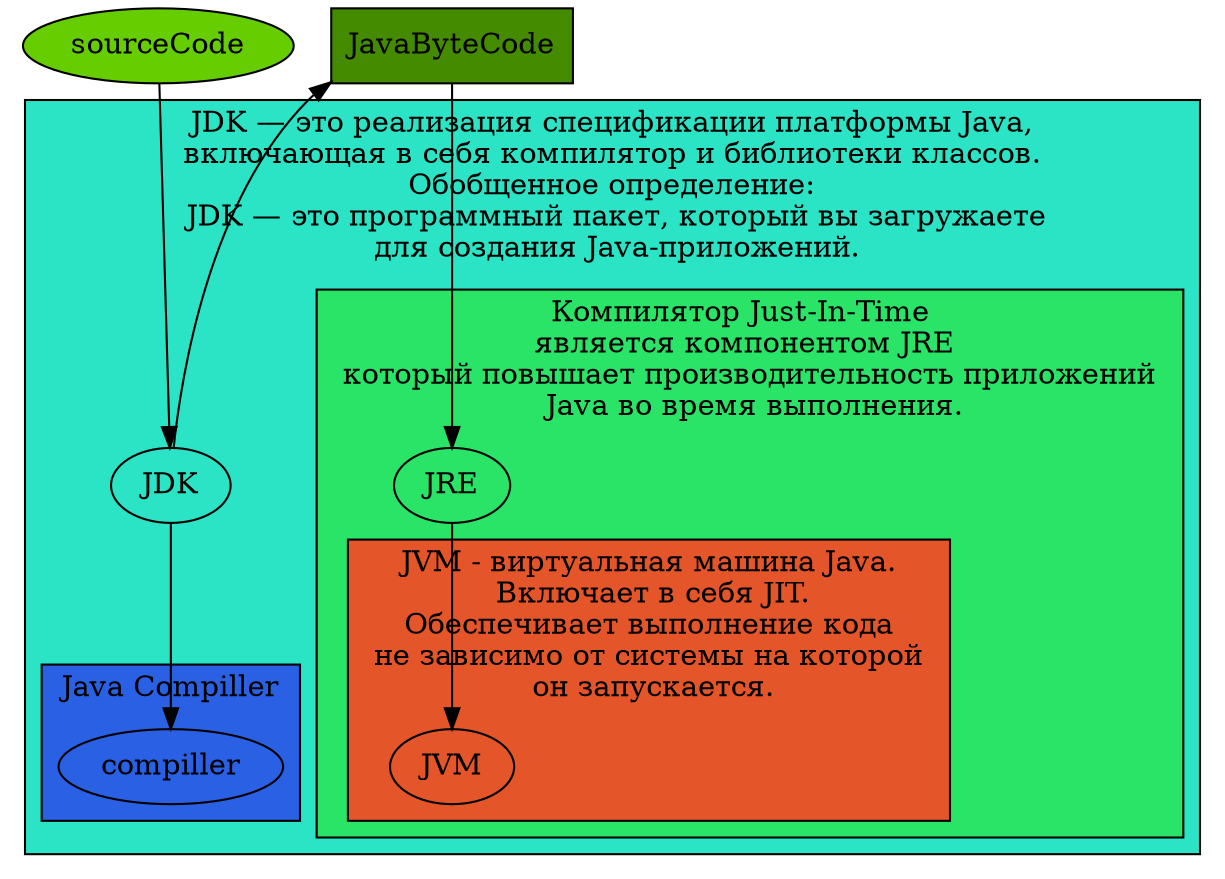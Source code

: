 digraph G {
    sourceCode[shape=ellipse, fillcolor=chartreuse3, style=filled];

    JavaByteCode[shape=box, style=filled, fillcolor=chartreuse4];


    JDK->JavaByteCode


    sourceCode -> JDK


    JavaByteCode->JRE

    subgraph clusterJDK{
    bgcolor="#2AE4C5"
    label="JDK — это реализация спецификации платформы Java,\n включающая в себя компилятор и библиотеки классов. \n Обобщенное определение: \n JDK — это программный пакет, который вы загружаете\n для создания Java-приложений."
    JDK->
    subgraph clusterJavaCompiller{
    bgcolor="#2A61E4"
    label="Java Compiller"
    compiller
    }
    subgraph clusterJRE{
    bgcolor="#2AE468"
    label="Компилятор Just-In-Time  \n является компонентом JRE  \n который повышает производительность приложений \n Java во время выполнения."
    JRE->JVM

    subgraph clusterJVM{
    bgcolor="#E4552A"
    label="JVM - виртуальная машина Java.\n Включает в себя JIT.\n Обеспечивает выполнение кода \n не зависимо от системы на которой \n он запускается."
    JVM
    }

    }
    }
}